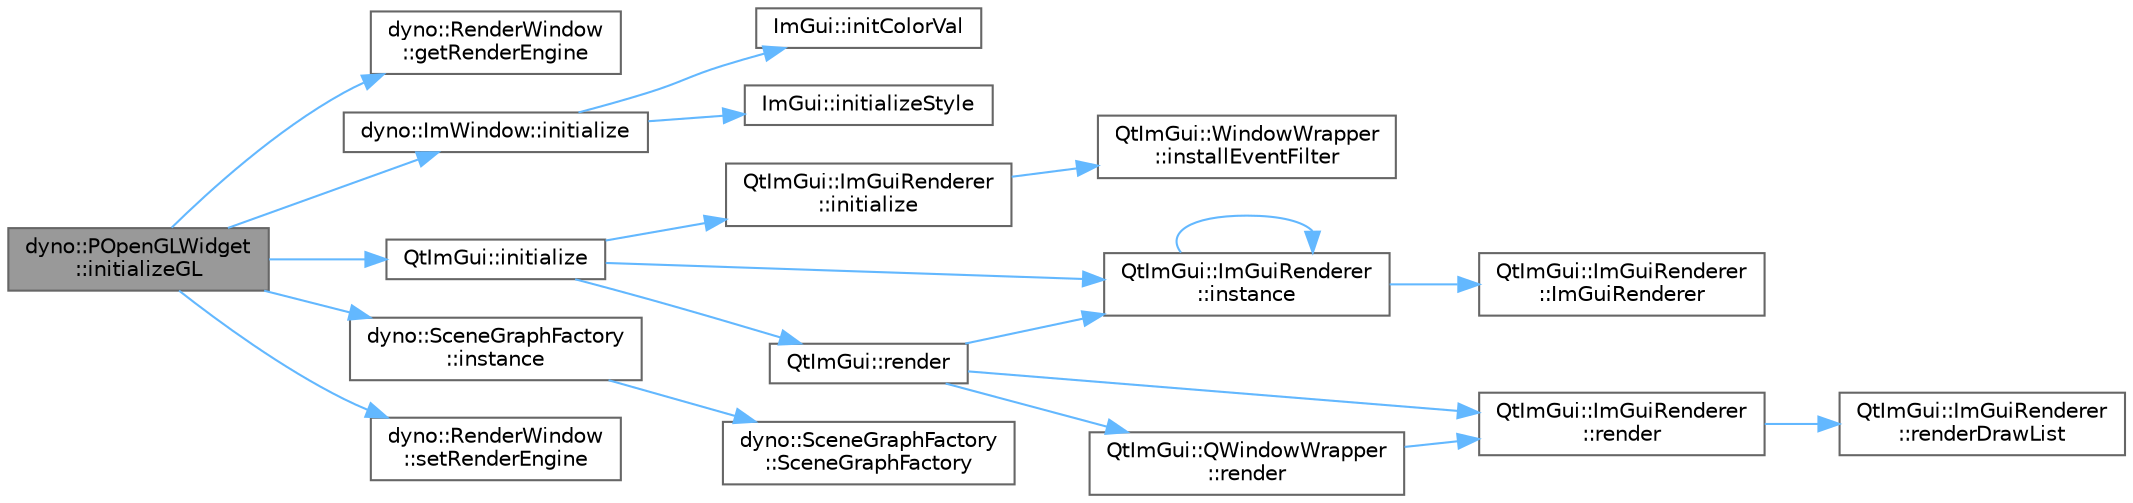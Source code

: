 digraph "dyno::POpenGLWidget::initializeGL"
{
 // LATEX_PDF_SIZE
  bgcolor="transparent";
  edge [fontname=Helvetica,fontsize=10,labelfontname=Helvetica,labelfontsize=10];
  node [fontname=Helvetica,fontsize=10,shape=box,height=0.2,width=0.4];
  rankdir="LR";
  Node1 [id="Node000001",label="dyno::POpenGLWidget\l::initializeGL",height=0.2,width=0.4,color="gray40", fillcolor="grey60", style="filled", fontcolor="black",tooltip=" "];
  Node1 -> Node2 [id="edge1_Node000001_Node000002",color="steelblue1",style="solid",tooltip=" "];
  Node2 [id="Node000002",label="dyno::RenderWindow\l::getRenderEngine",height=0.2,width=0.4,color="grey40", fillcolor="white", style="filled",URL="$classdyno_1_1_render_window.html#a3975b0b99476e15f0021ed78764315bf",tooltip=" "];
  Node1 -> Node3 [id="edge2_Node000001_Node000003",color="steelblue1",style="solid",tooltip=" "];
  Node3 [id="Node000003",label="dyno::ImWindow::initialize",height=0.2,width=0.4,color="grey40", fillcolor="white", style="filled",URL="$classdyno_1_1_im_window.html#af9f5295ad72248cfcd9a9e2cb17dcf01",tooltip=" "];
  Node3 -> Node4 [id="edge3_Node000003_Node000004",color="steelblue1",style="solid",tooltip=" "];
  Node4 [id="Node000004",label="ImGui::initColorVal",height=0.2,width=0.4,color="grey40", fillcolor="white", style="filled",URL="$namespace_im_gui.html#a528fc255d30bd08dca32b91207e92524",tooltip=" "];
  Node3 -> Node5 [id="edge4_Node000003_Node000005",color="steelblue1",style="solid",tooltip=" "];
  Node5 [id="Node000005",label="ImGui::initializeStyle",height=0.2,width=0.4,color="grey40", fillcolor="white", style="filled",URL="$namespace_im_gui.html#a3efe91fac863dfddb0d0ab6491b67ad5",tooltip=" "];
  Node1 -> Node6 [id="edge5_Node000001_Node000006",color="steelblue1",style="solid",tooltip=" "];
  Node6 [id="Node000006",label="QtImGui::initialize",height=0.2,width=0.4,color="grey40", fillcolor="white", style="filled",URL="$namespace_qt_im_gui.html#a88ab5f6c27a24d6fe22ac704ef31f91e",tooltip=" "];
  Node6 -> Node7 [id="edge6_Node000006_Node000007",color="steelblue1",style="solid",tooltip=" "];
  Node7 [id="Node000007",label="QtImGui::ImGuiRenderer\l::initialize",height=0.2,width=0.4,color="grey40", fillcolor="white", style="filled",URL="$class_qt_im_gui_1_1_im_gui_renderer.html#a33e7e3d2c89fe63c840fd3309cc95cfc",tooltip=" "];
  Node7 -> Node8 [id="edge7_Node000007_Node000008",color="steelblue1",style="solid",tooltip=" "];
  Node8 [id="Node000008",label="QtImGui::WindowWrapper\l::installEventFilter",height=0.2,width=0.4,color="grey40", fillcolor="white", style="filled",URL="$class_qt_im_gui_1_1_window_wrapper.html#adf8b905aee0322348ef83ba10a50ba05",tooltip=" "];
  Node6 -> Node9 [id="edge8_Node000006_Node000009",color="steelblue1",style="solid",tooltip=" "];
  Node9 [id="Node000009",label="QtImGui::ImGuiRenderer\l::instance",height=0.2,width=0.4,color="grey40", fillcolor="white", style="filled",URL="$class_qt_im_gui_1_1_im_gui_renderer.html#a24e10188f45b95a3e3ec102ddce3e958",tooltip=" "];
  Node9 -> Node10 [id="edge9_Node000009_Node000010",color="steelblue1",style="solid",tooltip=" "];
  Node10 [id="Node000010",label="QtImGui::ImGuiRenderer\l::ImGuiRenderer",height=0.2,width=0.4,color="grey40", fillcolor="white", style="filled",URL="$class_qt_im_gui_1_1_im_gui_renderer.html#ac66545a507483e88fdc8a75053b3bc91",tooltip=" "];
  Node9 -> Node9 [id="edge10_Node000009_Node000009",color="steelblue1",style="solid",tooltip=" "];
  Node6 -> Node11 [id="edge11_Node000006_Node000011",color="steelblue1",style="solid",tooltip=" "];
  Node11 [id="Node000011",label="QtImGui::render",height=0.2,width=0.4,color="grey40", fillcolor="white", style="filled",URL="$namespace_qt_im_gui.html#a6153edd1f4fda1b1ccdaa939beaafe7b",tooltip=" "];
  Node11 -> Node9 [id="edge12_Node000011_Node000009",color="steelblue1",style="solid",tooltip=" "];
  Node11 -> Node12 [id="edge13_Node000011_Node000012",color="steelblue1",style="solid",tooltip=" "];
  Node12 [id="Node000012",label="QtImGui::ImGuiRenderer\l::render",height=0.2,width=0.4,color="grey40", fillcolor="white", style="filled",URL="$class_qt_im_gui_1_1_im_gui_renderer.html#acfbeb418753715b447c1a5284d27e7e6",tooltip=" "];
  Node12 -> Node13 [id="edge14_Node000012_Node000013",color="steelblue1",style="solid",tooltip=" "];
  Node13 [id="Node000013",label="QtImGui::ImGuiRenderer\l::renderDrawList",height=0.2,width=0.4,color="grey40", fillcolor="white", style="filled",URL="$class_qt_im_gui_1_1_im_gui_renderer.html#a1b603f262f6c2b49aed420f761076e20",tooltip=" "];
  Node11 -> Node14 [id="edge15_Node000011_Node000014",color="steelblue1",style="solid",tooltip=" "];
  Node14 [id="Node000014",label="QtImGui::QWindowWrapper\l::render",height=0.2,width=0.4,color="grey40", fillcolor="white", style="filled",URL="$class_qt_im_gui_1_1_q_window_wrapper.html#a75adfa029d455c8108c02596bf2cad91",tooltip=" "];
  Node14 -> Node12 [id="edge16_Node000014_Node000012",color="steelblue1",style="solid",tooltip=" "];
  Node1 -> Node15 [id="edge17_Node000001_Node000015",color="steelblue1",style="solid",tooltip=" "];
  Node15 [id="Node000015",label="dyno::SceneGraphFactory\l::instance",height=0.2,width=0.4,color="grey40", fillcolor="white", style="filled",URL="$classdyno_1_1_scene_graph_factory.html#a734602c4eaa53d89bd0293015383677b",tooltip=" "];
  Node15 -> Node16 [id="edge18_Node000015_Node000016",color="steelblue1",style="solid",tooltip=" "];
  Node16 [id="Node000016",label="dyno::SceneGraphFactory\l::SceneGraphFactory",height=0.2,width=0.4,color="grey40", fillcolor="white", style="filled",URL="$classdyno_1_1_scene_graph_factory.html#a8903c0a4594870792c19db4302361bad",tooltip=" "];
  Node1 -> Node17 [id="edge19_Node000001_Node000017",color="steelblue1",style="solid",tooltip=" "];
  Node17 [id="Node000017",label="dyno::RenderWindow\l::setRenderEngine",height=0.2,width=0.4,color="grey40", fillcolor="white", style="filled",URL="$classdyno_1_1_render_window.html#ade9bcb70d5818ef8cb7fd502ad488202",tooltip=" "];
}

